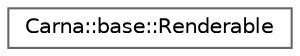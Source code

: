 digraph "Graphical Class Hierarchy"
{
 // LATEX_PDF_SIZE
  bgcolor="transparent";
  edge [fontname=Helvetica,fontsize=10,labelfontname=Helvetica,labelfontsize=10];
  node [fontname=Helvetica,fontsize=10,shape=box,height=0.2,width=0.4];
  rankdir="LR";
  Node0 [id="Node000000",label="Carna::base::Renderable",height=0.2,width=0.4,color="grey40", fillcolor="white", style="filled",URL="$classCarna_1_1base_1_1Renderable.html",tooltip="Represents a Geometry object that has been queued into a RenderQueue. The object's model-view transfo..."];
}
